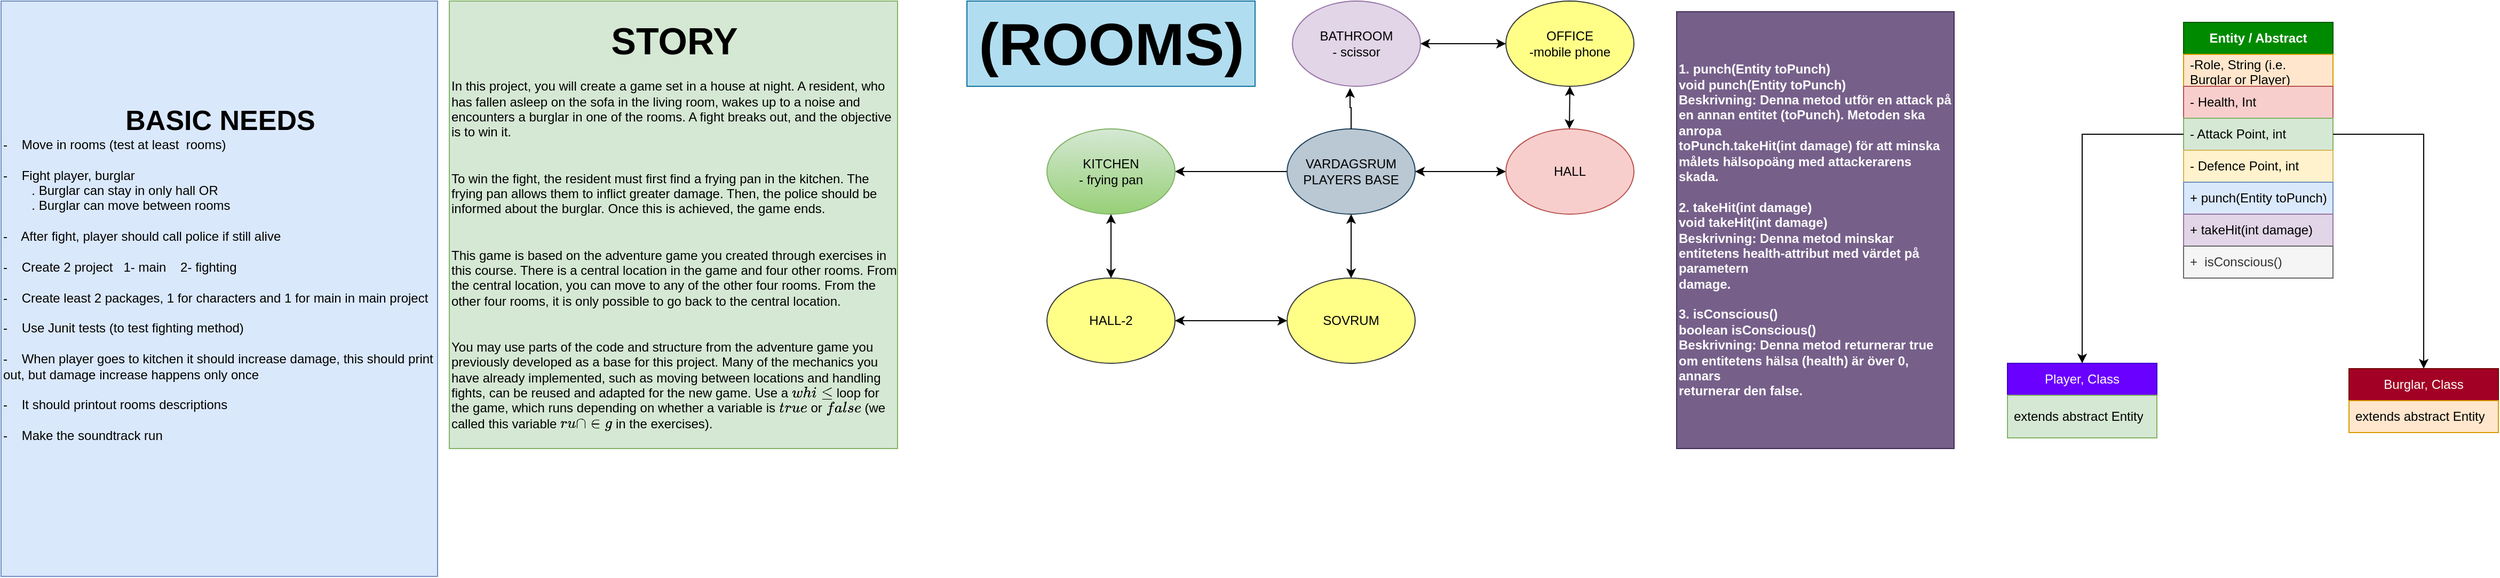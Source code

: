 <mxfile version="24.8.4">
  <diagram name="Page-1" id="PU1DePfKREHedeROJlcz">
    <mxGraphModel dx="819" dy="403" grid="1" gridSize="10" guides="1" tooltips="1" connect="1" arrows="1" fold="1" page="1" pageScale="1" pageWidth="850" pageHeight="1100" math="0" shadow="0">
      <root>
        <mxCell id="0" />
        <mxCell id="1" parent="0" />
        <mxCell id="RcS7vIx1_4_sbcJSQHpD-1" value="&lt;div style=&quot;text-align: center;&quot;&gt;&lt;b&gt;&lt;font style=&quot;font-size: 26px;&quot;&gt;BASIC NEEDS&lt;/font&gt;&lt;/b&gt;&lt;/div&gt;&lt;div style=&quot;text-align: justify;&quot;&gt;&lt;span style=&quot;background-color: initial;&quot;&gt;-&amp;nbsp; &amp;nbsp; Move in rooms (test at least&amp;nbsp; rooms)&lt;/span&gt;&lt;/div&gt;&lt;div&gt;&lt;br&gt;&lt;/div&gt;&lt;div&gt;-&amp;nbsp; &amp;nbsp; Fight player, burglar&amp;nbsp;&amp;nbsp;&lt;br&gt;&amp;nbsp; &amp;nbsp; &amp;nbsp; &amp;nbsp; . Burglar can stay in only hall OR&lt;/div&gt;&lt;div&gt;&lt;span style=&quot;background-color: initial;&quot;&gt;&amp;nbsp; &amp;nbsp; &amp;nbsp; &amp;nbsp; . Burglar can move between rooms&lt;/span&gt;&lt;/div&gt;&lt;div&gt;&lt;span style=&quot;background-color: initial;&quot;&gt;&lt;br&gt;&lt;/span&gt;&lt;/div&gt;&lt;div&gt;&lt;span style=&quot;background-color: initial;&quot;&gt;-&amp;nbsp; &amp;nbsp; After fight, player should call police if still alive&lt;/span&gt;&lt;/div&gt;&lt;div&gt;&lt;span style=&quot;background-color: initial;&quot;&gt;&lt;br&gt;&lt;/span&gt;&lt;/div&gt;&lt;div&gt;&lt;span style=&quot;background-color: initial;&quot;&gt;-&amp;nbsp; &amp;nbsp; Create 2 project&amp;nbsp; &amp;nbsp;1- main&amp;nbsp; &amp;nbsp; 2- fighting&lt;/span&gt;&lt;/div&gt;&lt;div&gt;&lt;span style=&quot;background-color: initial;&quot;&gt;&lt;br&gt;&lt;/span&gt;&lt;/div&gt;&lt;div&gt;&lt;span style=&quot;background-color: initial;&quot;&gt;-&amp;nbsp; &amp;nbsp; Create least 2 packages, 1 for characters and 1 for main in main project&amp;nbsp;&amp;nbsp;&lt;/span&gt;&lt;/div&gt;&lt;div&gt;&lt;span style=&quot;background-color: initial;&quot;&gt;&lt;br&gt;&lt;/span&gt;&lt;/div&gt;&lt;div&gt;-&amp;nbsp; &amp;nbsp; Use Junit tests (to test fighting method)&lt;/div&gt;&lt;div&gt;&lt;br&gt;&lt;/div&gt;&lt;div&gt;-&amp;nbsp; &amp;nbsp; When player goes to kitchen it should increase damage, this should print out, but damage increase happens only once&lt;/div&gt;&lt;div&gt;&lt;br&gt;&lt;/div&gt;&lt;div&gt;-&amp;nbsp; &amp;nbsp; It should printout rooms descriptions&lt;/div&gt;&lt;div&gt;&lt;br&gt;&lt;/div&gt;&lt;div&gt;-&amp;nbsp; &amp;nbsp; Make the soundtrack run&lt;/div&gt;&lt;div&gt;&lt;br&gt;&lt;/div&gt;&lt;div&gt;&lt;br&gt;&lt;/div&gt;" style="rounded=0;whiteSpace=wrap;html=1;fillColor=#dae8fc;strokeColor=#6c8ebf;align=left;" parent="1" vertex="1">
          <mxGeometry x="10" width="409" height="540" as="geometry" />
        </mxCell>
        <mxCell id="RcS7vIx1_4_sbcJSQHpD-3" value="&lt;div style=&quot;text-align: center;&quot;&gt;&lt;b&gt;&lt;font style=&quot;font-size: 35px;&quot;&gt;STORY&lt;/font&gt;&lt;/b&gt;&lt;/div&gt;&lt;div&gt;&lt;br&gt;&lt;/div&gt;In this project, you will create a game set in a house at night. A resident, who has fallen asleep on the sofa in the living room, wakes up to a noise and encounters a burglar in one of the rooms. A fight breaks out, and the objective is to win it.&lt;br&gt;&lt;br&gt;&lt;br&gt;To win the fight, the resident must first find a frying pan in the kitchen. The frying pan allows them to inflict greater damage. Then, the police should be informed about the burglar. Once this is achieved, the game ends.&lt;br&gt;&lt;br&gt;&lt;br&gt;This game is based on the adventure game you created through exercises in this course. There is a central location in the game and four other rooms. From the central location, you can move to any of the other four rooms. From the other four rooms, it is only possible to go back to the central location.&lt;br&gt;&lt;br&gt;&lt;br&gt;You may use parts of the code and structure from the adventure game you previously developed as a base for this project. Many of the mechanics you have already implemented, such as moving between locations and handling fights, can be reused and adapted for the new game. Use a `while` loop for the game, which runs depending on whether a variable is `true` or `false` (we called this variable `running` in the exercises)." style="rounded=0;whiteSpace=wrap;html=1;fillColor=#d5e8d4;strokeColor=#82b366;align=left;" parent="1" vertex="1">
          <mxGeometry x="430" width="420" height="420" as="geometry" />
        </mxCell>
        <mxCell id="RcS7vIx1_4_sbcJSQHpD-11" style="edgeStyle=orthogonalEdgeStyle;rounded=0;orthogonalLoop=1;jettySize=auto;html=1;entryX=1;entryY=0.5;entryDx=0;entryDy=0;" parent="1" source="RcS7vIx1_4_sbcJSQHpD-4" target="RcS7vIx1_4_sbcJSQHpD-6" edge="1">
          <mxGeometry relative="1" as="geometry" />
        </mxCell>
        <mxCell id="RcS7vIx1_4_sbcJSQHpD-4" value="&lt;div&gt;VARDAGSRUM&lt;/div&gt;PLAYERS BASE" style="ellipse;whiteSpace=wrap;html=1;fillColor=#bac8d3;strokeColor=#23445d;" parent="1" vertex="1">
          <mxGeometry x="1215" y="120" width="120" height="80" as="geometry" />
        </mxCell>
        <mxCell id="RcS7vIx1_4_sbcJSQHpD-5" value="&lt;div&gt;HALL&lt;/div&gt;" style="ellipse;whiteSpace=wrap;html=1;fillColor=#f8cecc;strokeColor=#b85450;" parent="1" vertex="1">
          <mxGeometry x="1420" y="120" width="120" height="80" as="geometry" />
        </mxCell>
        <mxCell id="RcS7vIx1_4_sbcJSQHpD-6" value="KITCHEN&lt;div&gt;- frying pan&lt;/div&gt;" style="ellipse;whiteSpace=wrap;html=1;fillColor=#d5e8d4;gradientColor=#97d077;strokeColor=#82b366;" parent="1" vertex="1">
          <mxGeometry x="990" y="120" width="120" height="80" as="geometry" />
        </mxCell>
        <mxCell id="RcS7vIx1_4_sbcJSQHpD-7" value="SOVRUM" style="ellipse;whiteSpace=wrap;html=1;fillColor=#ffff88;strokeColor=#36393d;" parent="1" vertex="1">
          <mxGeometry x="1215" y="260" width="120" height="80" as="geometry" />
        </mxCell>
        <mxCell id="RcS7vIx1_4_sbcJSQHpD-8" value="BATHROOM&lt;div&gt;- scissor&lt;/div&gt;" style="ellipse;whiteSpace=wrap;html=1;fillColor=#e1d5e7;strokeColor=#9673a6;" parent="1" vertex="1">
          <mxGeometry x="1220" width="120" height="80" as="geometry" />
        </mxCell>
        <mxCell id="RcS7vIx1_4_sbcJSQHpD-12" style="edgeStyle=orthogonalEdgeStyle;rounded=0;orthogonalLoop=1;jettySize=auto;html=1;entryX=0.45;entryY=1.022;entryDx=0;entryDy=0;entryPerimeter=0;" parent="1" source="RcS7vIx1_4_sbcJSQHpD-4" target="RcS7vIx1_4_sbcJSQHpD-8" edge="1">
          <mxGeometry relative="1" as="geometry">
            <Array as="points">
              <mxPoint x="1275" y="100" />
              <mxPoint x="1274" y="100" />
            </Array>
          </mxGeometry>
        </mxCell>
        <mxCell id="RcS7vIx1_4_sbcJSQHpD-13" value="HALL-2" style="ellipse;whiteSpace=wrap;html=1;fillColor=#ffff88;strokeColor=#36393d;" parent="1" vertex="1">
          <mxGeometry x="990" y="260" width="120" height="80" as="geometry" />
        </mxCell>
        <mxCell id="RcS7vIx1_4_sbcJSQHpD-14" value="" style="endArrow=classic;startArrow=classic;html=1;rounded=0;entryX=0.5;entryY=1;entryDx=0;entryDy=0;exitX=0.5;exitY=0;exitDx=0;exitDy=0;" parent="1" source="RcS7vIx1_4_sbcJSQHpD-13" target="RcS7vIx1_4_sbcJSQHpD-6" edge="1">
          <mxGeometry width="50" height="50" relative="1" as="geometry">
            <mxPoint x="920" y="270" as="sourcePoint" />
            <mxPoint x="970" y="220" as="targetPoint" />
          </mxGeometry>
        </mxCell>
        <mxCell id="RcS7vIx1_4_sbcJSQHpD-15" value="OFFICE&lt;div&gt;-mobile phone&lt;/div&gt;" style="ellipse;whiteSpace=wrap;html=1;fillColor=#ffff88;strokeColor=#36393d;" parent="1" vertex="1">
          <mxGeometry x="1420" width="120" height="80" as="geometry" />
        </mxCell>
        <mxCell id="RcS7vIx1_4_sbcJSQHpD-16" value="" style="endArrow=classic;startArrow=classic;html=1;rounded=0;exitX=0.5;exitY=0;exitDx=0;exitDy=0;entryX=0.5;entryY=1;entryDx=0;entryDy=0;" parent="1" target="RcS7vIx1_4_sbcJSQHpD-15" edge="1">
          <mxGeometry width="50" height="50" relative="1" as="geometry">
            <mxPoint x="1479.5" y="120" as="sourcePoint" />
            <mxPoint x="1480" y="90" as="targetPoint" />
          </mxGeometry>
        </mxCell>
        <mxCell id="RcS7vIx1_4_sbcJSQHpD-17" value="" style="endArrow=classic;startArrow=classic;html=1;rounded=0;entryX=0;entryY=0.5;entryDx=0;entryDy=0;exitX=1;exitY=0.5;exitDx=0;exitDy=0;" parent="1" source="RcS7vIx1_4_sbcJSQHpD-8" target="RcS7vIx1_4_sbcJSQHpD-15" edge="1">
          <mxGeometry width="50" height="50" relative="1" as="geometry">
            <mxPoint x="920" y="270" as="sourcePoint" />
            <mxPoint x="970" y="220" as="targetPoint" />
          </mxGeometry>
        </mxCell>
        <mxCell id="RcS7vIx1_4_sbcJSQHpD-18" value="" style="endArrow=classic;startArrow=classic;html=1;rounded=0;entryX=0;entryY=0.5;entryDx=0;entryDy=0;exitX=1;exitY=0.5;exitDx=0;exitDy=0;" parent="1" source="RcS7vIx1_4_sbcJSQHpD-13" target="RcS7vIx1_4_sbcJSQHpD-7" edge="1">
          <mxGeometry width="50" height="50" relative="1" as="geometry">
            <mxPoint x="920" y="270" as="sourcePoint" />
            <mxPoint x="970" y="220" as="targetPoint" />
          </mxGeometry>
        </mxCell>
        <mxCell id="RcS7vIx1_4_sbcJSQHpD-19" value="&lt;b&gt;Entity / Abstract&lt;/b&gt;" style="swimlane;fontStyle=0;childLayout=stackLayout;horizontal=1;startSize=30;horizontalStack=0;resizeParent=1;resizeParentMax=0;resizeLast=0;collapsible=1;marginBottom=0;whiteSpace=wrap;html=1;fillColor=#008a00;fontColor=#ffffff;strokeColor=#005700;" parent="1" vertex="1">
          <mxGeometry x="2055" y="20" width="140" height="150" as="geometry">
            <mxRectangle x="2055" y="20" width="130" height="30" as="alternateBounds" />
          </mxGeometry>
        </mxCell>
        <mxCell id="RcS7vIx1_4_sbcJSQHpD-20" value="-Role, String (i.e. Burglar or Player)" style="text;strokeColor=#d79b00;fillColor=#ffe6cc;align=left;verticalAlign=middle;spacingLeft=4;spacingRight=4;overflow=hidden;points=[[0,0.5],[1,0.5]];portConstraint=eastwest;rotatable=0;whiteSpace=wrap;html=1;" parent="RcS7vIx1_4_sbcJSQHpD-19" vertex="1">
          <mxGeometry y="30" width="140" height="30" as="geometry" />
        </mxCell>
        <mxCell id="RcS7vIx1_4_sbcJSQHpD-21" value="- Health, Int" style="text;strokeColor=#b85450;fillColor=#f8cecc;align=left;verticalAlign=middle;spacingLeft=4;spacingRight=4;overflow=hidden;points=[[0,0.5],[1,0.5]];portConstraint=eastwest;rotatable=0;whiteSpace=wrap;html=1;" parent="RcS7vIx1_4_sbcJSQHpD-19" vertex="1">
          <mxGeometry y="60" width="140" height="30" as="geometry" />
        </mxCell>
        <mxCell id="RcS7vIx1_4_sbcJSQHpD-31" value="- Attack Point, int" style="text;strokeColor=#82b366;fillColor=#d5e8d4;align=left;verticalAlign=middle;spacingLeft=4;spacingRight=4;overflow=hidden;points=[[0,0.5],[1,0.5]];portConstraint=eastwest;rotatable=0;whiteSpace=wrap;html=1;" parent="RcS7vIx1_4_sbcJSQHpD-19" vertex="1">
          <mxGeometry y="90" width="140" height="30" as="geometry" />
        </mxCell>
        <mxCell id="RcS7vIx1_4_sbcJSQHpD-22" value="- Defence Point, int" style="text;strokeColor=#d6b656;fillColor=#fff2cc;align=left;verticalAlign=middle;spacingLeft=4;spacingRight=4;overflow=hidden;points=[[0,0.5],[1,0.5]];portConstraint=eastwest;rotatable=0;whiteSpace=wrap;html=1;" parent="RcS7vIx1_4_sbcJSQHpD-19" vertex="1">
          <mxGeometry y="120" width="140" height="30" as="geometry" />
        </mxCell>
        <mxCell id="RcS7vIx1_4_sbcJSQHpD-23" value="Player, Class" style="swimlane;fontStyle=0;childLayout=stackLayout;horizontal=1;startSize=30;horizontalStack=0;resizeParent=1;resizeParentMax=0;resizeLast=0;collapsible=1;marginBottom=0;whiteSpace=wrap;html=1;fillColor=#6a00ff;fontColor=#ffffff;strokeColor=#3700CC;" parent="1" vertex="1">
          <mxGeometry x="1890" y="340" width="140" height="70" as="geometry" />
        </mxCell>
        <mxCell id="RcS7vIx1_4_sbcJSQHpD-26" value="extends abstract Entity" style="text;strokeColor=#82b366;fillColor=#d5e8d4;align=left;verticalAlign=middle;spacingLeft=4;spacingRight=4;overflow=hidden;points=[[0,0.5],[1,0.5]];portConstraint=eastwest;rotatable=0;whiteSpace=wrap;html=1;" parent="RcS7vIx1_4_sbcJSQHpD-23" vertex="1">
          <mxGeometry y="30" width="140" height="40" as="geometry" />
        </mxCell>
        <mxCell id="RcS7vIx1_4_sbcJSQHpD-27" value="Burglar, Class" style="swimlane;fontStyle=0;childLayout=stackLayout;horizontal=1;startSize=30;horizontalStack=0;resizeParent=1;resizeParentMax=0;resizeLast=0;collapsible=1;marginBottom=0;whiteSpace=wrap;html=1;fillColor=#a20025;fontColor=#ffffff;strokeColor=#6F0000;" parent="1" vertex="1">
          <mxGeometry x="2210" y="345" width="140" height="60" as="geometry" />
        </mxCell>
        <mxCell id="RcS7vIx1_4_sbcJSQHpD-28" value="extends abstract Entity" style="text;strokeColor=#d79b00;fillColor=#ffe6cc;align=left;verticalAlign=middle;spacingLeft=4;spacingRight=4;overflow=hidden;points=[[0,0.5],[1,0.5]];portConstraint=eastwest;rotatable=0;whiteSpace=wrap;html=1;" parent="RcS7vIx1_4_sbcJSQHpD-27" vertex="1">
          <mxGeometry y="30" width="140" height="30" as="geometry" />
        </mxCell>
        <mxCell id="RcS7vIx1_4_sbcJSQHpD-32" style="edgeStyle=orthogonalEdgeStyle;rounded=0;orthogonalLoop=1;jettySize=auto;html=1;entryX=0.5;entryY=0;entryDx=0;entryDy=0;" parent="1" source="RcS7vIx1_4_sbcJSQHpD-31" target="RcS7vIx1_4_sbcJSQHpD-23" edge="1">
          <mxGeometry relative="1" as="geometry" />
        </mxCell>
        <mxCell id="RcS7vIx1_4_sbcJSQHpD-33" style="edgeStyle=orthogonalEdgeStyle;rounded=0;orthogonalLoop=1;jettySize=auto;html=1;entryX=0.5;entryY=0;entryDx=0;entryDy=0;" parent="1" source="RcS7vIx1_4_sbcJSQHpD-31" target="RcS7vIx1_4_sbcJSQHpD-27" edge="1">
          <mxGeometry relative="1" as="geometry" />
        </mxCell>
        <mxCell id="RcS7vIx1_4_sbcJSQHpD-41" value="+  punch(Entity toPunch)" style="text;strokeColor=#6c8ebf;fillColor=#dae8fc;align=left;verticalAlign=middle;spacingLeft=4;spacingRight=4;overflow=hidden;points=[[0,0.5],[1,0.5]];portConstraint=eastwest;rotatable=0;whiteSpace=wrap;html=1;" parent="1" vertex="1">
          <mxGeometry x="2055" y="170" width="140" height="30" as="geometry" />
        </mxCell>
        <mxCell id="RcS7vIx1_4_sbcJSQHpD-42" value="+ takeHit(int damage)" style="text;strokeColor=#9673a6;fillColor=#e1d5e7;align=left;verticalAlign=middle;spacingLeft=4;spacingRight=4;overflow=hidden;points=[[0,0.5],[1,0.5]];portConstraint=eastwest;rotatable=0;whiteSpace=wrap;html=1;" parent="1" vertex="1">
          <mxGeometry x="2055" y="200" width="140" height="30" as="geometry" />
        </mxCell>
        <mxCell id="RcS7vIx1_4_sbcJSQHpD-43" value="+&amp;nbsp; isConscious()" style="text;strokeColor=#666666;fillColor=#f5f5f5;align=left;verticalAlign=middle;spacingLeft=4;spacingRight=4;overflow=hidden;points=[[0,0.5],[1,0.5]];portConstraint=eastwest;rotatable=0;whiteSpace=wrap;html=1;fontColor=#333333;" parent="1" vertex="1">
          <mxGeometry x="2055" y="230" width="140" height="30" as="geometry" />
        </mxCell>
        <mxCell id="RcS7vIx1_4_sbcJSQHpD-45" value="&lt;b&gt;1. punch(Entity toPunch)&lt;br&gt;void punch(Entity toPunch)&lt;br&gt;Beskrivning: Denna metod utför en attack på en annan entitet (toPunch). Metoden ska anropa&lt;br&gt;toPunch.takeHit(int damage) för att minska målets hälsopoäng med attackerarens skada.&lt;/b&gt;&lt;div&gt;&lt;b&gt;&lt;br&gt;2. takeHit(int damage)&lt;br&gt;void takeHit(int damage)&lt;br&gt;Beskrivning: Denna metod minskar entitetens health-attribut med värdet på parametern&lt;br&gt;damage.&lt;/b&gt;&lt;/div&gt;&lt;div&gt;&lt;b&gt;&lt;br&gt;3. isConscious()&lt;br&gt;boolean isConscious()&lt;br&gt;Beskrivning: Denna metod returnerar true om entitetens hälsa (health) är över 0, annars&lt;br&gt;returnerar den false.&amp;nbsp;&lt;/b&gt;&lt;/div&gt;" style="rounded=0;whiteSpace=wrap;html=1;fillColor=#76608a;fontColor=#ffffff;strokeColor=#432D57;align=left;" parent="1" vertex="1">
          <mxGeometry x="1580" y="10" width="260" height="410" as="geometry" />
        </mxCell>
        <mxCell id="KygJE9FnCK3tQTNxRo2p-1" value="&lt;b&gt;&lt;font style=&quot;font-size: 56px;&quot;&gt;(ROOMS)&lt;/font&gt;&lt;/b&gt;" style="text;html=1;align=center;verticalAlign=middle;resizable=0;points=[];autosize=1;fillColor=#b1ddf0;strokeColor=#10739e;" parent="1" vertex="1">
          <mxGeometry x="915" width="270" height="80" as="geometry" />
        </mxCell>
        <mxCell id="KygJE9FnCK3tQTNxRo2p-2" value="" style="endArrow=classic;startArrow=classic;html=1;rounded=0;entryX=0.5;entryY=0;entryDx=0;entryDy=0;exitX=0.5;exitY=1;exitDx=0;exitDy=0;" parent="1" source="RcS7vIx1_4_sbcJSQHpD-4" target="RcS7vIx1_4_sbcJSQHpD-7" edge="1">
          <mxGeometry width="50" height="50" relative="1" as="geometry">
            <mxPoint x="1120" y="310" as="sourcePoint" />
            <mxPoint x="1225" y="310" as="targetPoint" />
          </mxGeometry>
        </mxCell>
        <mxCell id="KygJE9FnCK3tQTNxRo2p-3" value="" style="endArrow=classic;startArrow=classic;html=1;rounded=0;entryX=1;entryY=0.5;entryDx=0;entryDy=0;exitX=0;exitY=0.5;exitDx=0;exitDy=0;" parent="1" source="RcS7vIx1_4_sbcJSQHpD-5" target="RcS7vIx1_4_sbcJSQHpD-4" edge="1">
          <mxGeometry width="50" height="50" relative="1" as="geometry">
            <mxPoint x="1285" y="210" as="sourcePoint" />
            <mxPoint x="1285" y="270" as="targetPoint" />
          </mxGeometry>
        </mxCell>
      </root>
    </mxGraphModel>
  </diagram>
</mxfile>
